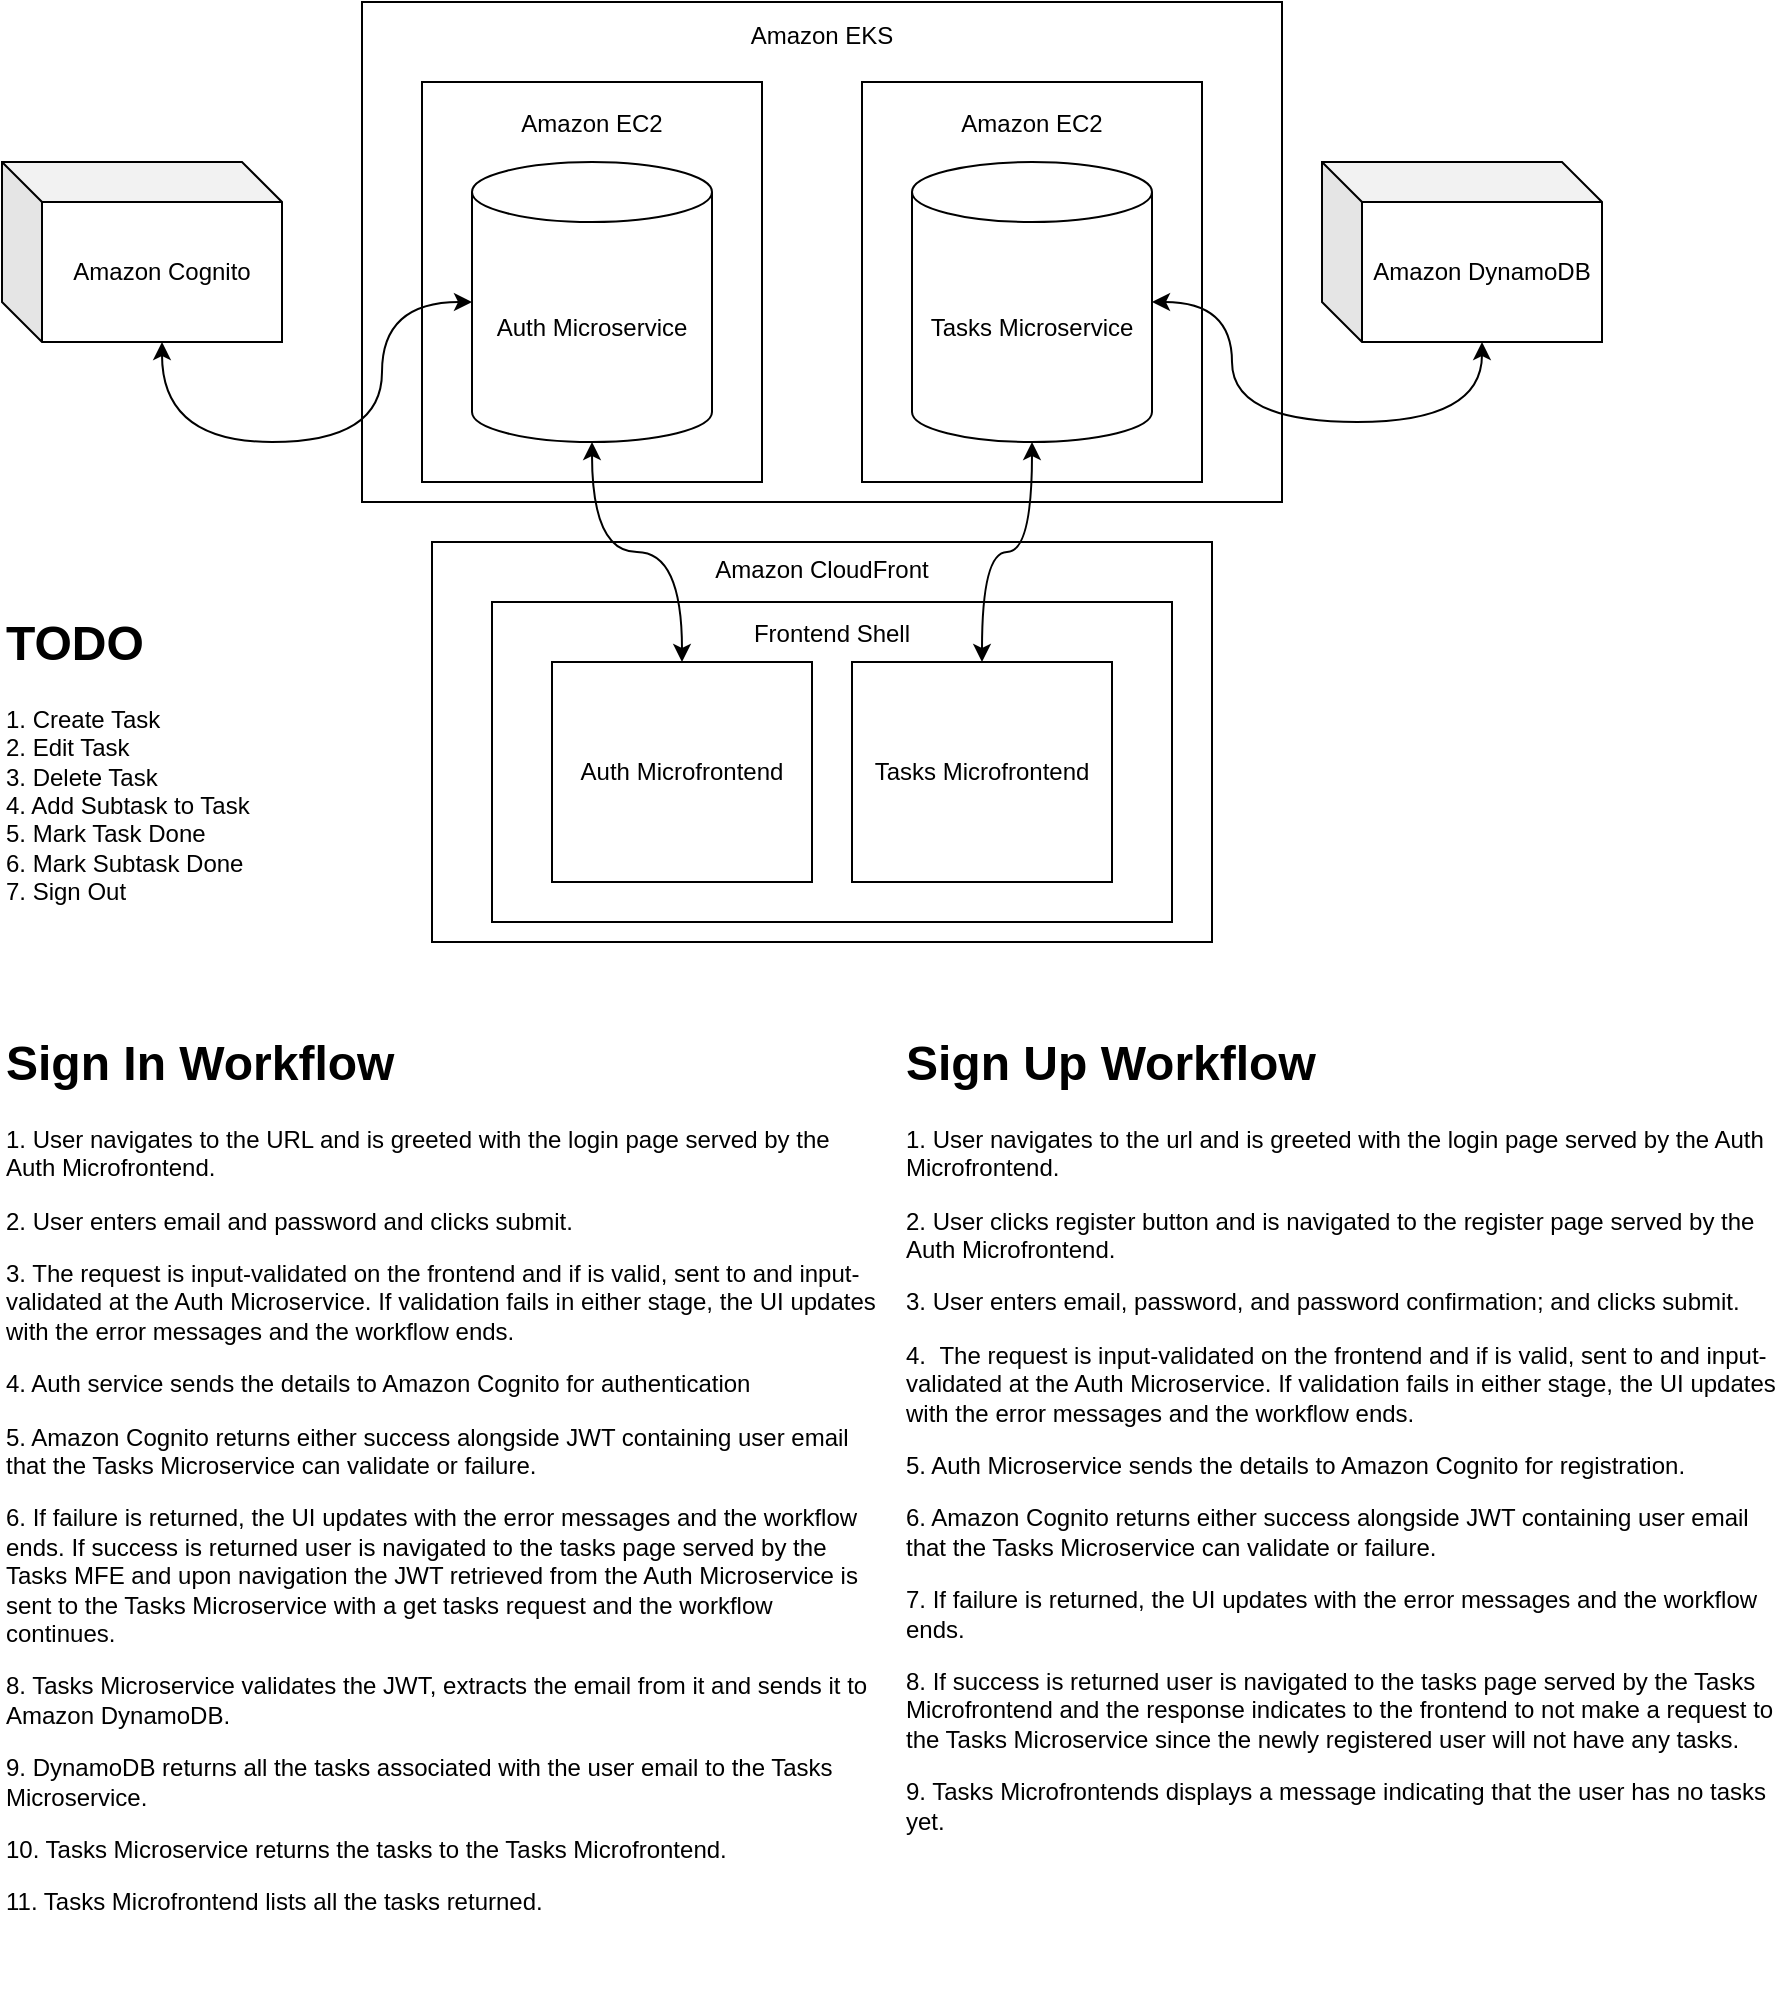 <mxfile version="27.0.9">
  <diagram name="Page-1" id="5lrgypXl--dZabmraqYd">
    <mxGraphModel dx="2888" dy="2012" grid="1" gridSize="10" guides="1" tooltips="1" connect="1" arrows="1" fold="1" page="1" pageScale="1" pageWidth="827" pageHeight="1169" math="0" shadow="0">
      <root>
        <mxCell id="0" />
        <mxCell id="1" parent="0" />
        <mxCell id="TE3JeXh7_A4Z1Bji4Hqj-10" value="Amazon EKS&lt;div&gt;&lt;br&gt;&lt;/div&gt;&lt;div&gt;&lt;br&gt;&lt;/div&gt;&lt;div&gt;&lt;br&gt;&lt;/div&gt;&lt;div&gt;&lt;br&gt;&lt;/div&gt;&lt;div&gt;&lt;br&gt;&lt;/div&gt;&lt;div&gt;&lt;br&gt;&lt;/div&gt;&lt;div&gt;&lt;br&gt;&lt;/div&gt;&lt;div&gt;&lt;br&gt;&lt;/div&gt;&lt;div&gt;&lt;br&gt;&lt;/div&gt;&lt;div&gt;&lt;br&gt;&lt;/div&gt;&lt;div&gt;&lt;br&gt;&lt;/div&gt;&lt;div&gt;&lt;br&gt;&lt;/div&gt;&lt;div&gt;&lt;br&gt;&lt;/div&gt;&lt;div&gt;&lt;br&gt;&lt;/div&gt;&lt;div&gt;&lt;br&gt;&lt;/div&gt;" style="rounded=0;whiteSpace=wrap;html=1;" parent="1" vertex="1">
          <mxGeometry x="-1000" y="-1120" width="460" height="250" as="geometry" />
        </mxCell>
        <mxCell id="TE3JeXh7_A4Z1Bji4Hqj-9" value="Amazon EC2&lt;div&gt;&lt;br&gt;&lt;/div&gt;&lt;div&gt;&lt;br&gt;&lt;/div&gt;&lt;div&gt;&lt;br&gt;&lt;/div&gt;&lt;div&gt;&lt;br&gt;&lt;/div&gt;&lt;div&gt;&lt;br&gt;&lt;/div&gt;&lt;div&gt;&lt;br&gt;&lt;/div&gt;&lt;div&gt;&lt;br&gt;&lt;/div&gt;&lt;div&gt;&lt;br&gt;&lt;/div&gt;&lt;div&gt;&lt;br&gt;&lt;/div&gt;&lt;div&gt;&lt;br&gt;&lt;/div&gt;&lt;div&gt;&lt;br&gt;&lt;/div&gt;" style="rounded=0;whiteSpace=wrap;html=1;" parent="1" vertex="1">
          <mxGeometry x="-750" y="-1080" width="170" height="200" as="geometry" />
        </mxCell>
        <mxCell id="TE3JeXh7_A4Z1Bji4Hqj-2" value="Amazon CloudFront&lt;div&gt;&lt;br&gt;&lt;/div&gt;&lt;div&gt;&lt;br&gt;&lt;/div&gt;&lt;div&gt;&lt;br&gt;&lt;/div&gt;&lt;div&gt;&lt;br&gt;&lt;/div&gt;&lt;div&gt;&lt;br&gt;&lt;/div&gt;&lt;div&gt;&lt;br&gt;&lt;/div&gt;&lt;div&gt;&lt;br&gt;&lt;/div&gt;&lt;div&gt;&lt;br&gt;&lt;/div&gt;&lt;div&gt;&lt;br&gt;&lt;/div&gt;&lt;div&gt;&lt;br&gt;&lt;/div&gt;&lt;div&gt;&lt;br&gt;&lt;/div&gt;&lt;div&gt;&lt;br&gt;&lt;/div&gt;" style="rounded=0;whiteSpace=wrap;html=1;" parent="1" vertex="1">
          <mxGeometry x="-965" y="-850" width="390" height="200" as="geometry" />
        </mxCell>
        <mxCell id="TE3JeXh7_A4Z1Bji4Hqj-1" value="Amazon EC2&lt;div&gt;&lt;br&gt;&lt;/div&gt;&lt;div&gt;&lt;br&gt;&lt;/div&gt;&lt;div&gt;&lt;br&gt;&lt;/div&gt;&lt;div&gt;&lt;br&gt;&lt;/div&gt;&lt;div&gt;&lt;br&gt;&lt;/div&gt;&lt;div&gt;&lt;br&gt;&lt;/div&gt;&lt;div&gt;&lt;br&gt;&lt;/div&gt;&lt;div&gt;&lt;br&gt;&lt;/div&gt;&lt;div&gt;&lt;br&gt;&lt;/div&gt;&lt;div&gt;&lt;br&gt;&lt;/div&gt;&lt;div&gt;&lt;br&gt;&lt;/div&gt;" style="rounded=0;whiteSpace=wrap;html=1;" parent="1" vertex="1">
          <mxGeometry x="-970" y="-1080" width="170" height="200" as="geometry" />
        </mxCell>
        <mxCell id="7RjIYqkzmJ3zHGpzatDi-1" value="Auth Microservice" style="shape=cylinder3;whiteSpace=wrap;html=1;boundedLbl=1;backgroundOutline=1;size=15;" parent="1" vertex="1">
          <mxGeometry x="-945" y="-1040" width="120" height="140" as="geometry" />
        </mxCell>
        <mxCell id="7RjIYqkzmJ3zHGpzatDi-4" value="Tasks Microservice" style="shape=cylinder3;whiteSpace=wrap;html=1;boundedLbl=1;backgroundOutline=1;size=15;" parent="1" vertex="1">
          <mxGeometry x="-725" y="-1040" width="120" height="140" as="geometry" />
        </mxCell>
        <mxCell id="7RjIYqkzmJ3zHGpzatDi-5" value="Frontend Shell&lt;div&gt;&lt;br&gt;&lt;/div&gt;&lt;div&gt;&lt;br&gt;&lt;/div&gt;&lt;div&gt;&lt;br&gt;&lt;/div&gt;&lt;div&gt;&lt;br&gt;&lt;/div&gt;&lt;div&gt;&lt;br&gt;&lt;/div&gt;&lt;div&gt;&lt;br&gt;&lt;/div&gt;&lt;div&gt;&lt;br&gt;&lt;/div&gt;&lt;div&gt;&lt;br&gt;&lt;/div&gt;&lt;div&gt;&lt;br&gt;&lt;/div&gt;" style="rounded=0;whiteSpace=wrap;html=1;" parent="1" vertex="1">
          <mxGeometry x="-935" y="-820" width="340" height="160" as="geometry" />
        </mxCell>
        <mxCell id="7RjIYqkzmJ3zHGpzatDi-6" value="Auth Microfrontend" style="rounded=0;whiteSpace=wrap;html=1;" parent="1" vertex="1">
          <mxGeometry x="-905" y="-790" width="130" height="110" as="geometry" />
        </mxCell>
        <mxCell id="7RjIYqkzmJ3zHGpzatDi-8" value="Tasks Microfrontend" style="rounded=0;whiteSpace=wrap;html=1;" parent="1" vertex="1">
          <mxGeometry x="-755" y="-790" width="130" height="110" as="geometry" />
        </mxCell>
        <mxCell id="7RjIYqkzmJ3zHGpzatDi-10" style="edgeStyle=orthogonalEdgeStyle;rounded=0;orthogonalLoop=1;jettySize=auto;html=1;entryX=0.5;entryY=1;entryDx=0;entryDy=0;entryPerimeter=0;curved=1;startArrow=classic;startFill=1;" parent="1" source="7RjIYqkzmJ3zHGpzatDi-6" target="7RjIYqkzmJ3zHGpzatDi-1" edge="1">
          <mxGeometry relative="1" as="geometry" />
        </mxCell>
        <mxCell id="7RjIYqkzmJ3zHGpzatDi-11" style="edgeStyle=orthogonalEdgeStyle;rounded=0;orthogonalLoop=1;jettySize=auto;html=1;exitX=0.5;exitY=0;exitDx=0;exitDy=0;entryX=0.5;entryY=1;entryDx=0;entryDy=0;entryPerimeter=0;startArrow=classic;startFill=1;curved=1;" parent="1" source="7RjIYqkzmJ3zHGpzatDi-8" target="7RjIYqkzmJ3zHGpzatDi-4" edge="1">
          <mxGeometry relative="1" as="geometry" />
        </mxCell>
        <mxCell id="7RjIYqkzmJ3zHGpzatDi-12" value="Amazon Cognito" style="shape=cube;whiteSpace=wrap;html=1;boundedLbl=1;backgroundOutline=1;darkOpacity=0.05;darkOpacity2=0.1;" parent="1" vertex="1">
          <mxGeometry x="-1180" y="-1040" width="140" height="90" as="geometry" />
        </mxCell>
        <mxCell id="7RjIYqkzmJ3zHGpzatDi-14" value="Amazon DynamoDB" style="shape=cube;whiteSpace=wrap;html=1;boundedLbl=1;backgroundOutline=1;darkOpacity=0.05;darkOpacity2=0.1;" parent="1" vertex="1">
          <mxGeometry x="-520" y="-1040" width="140" height="90" as="geometry" />
        </mxCell>
        <mxCell id="7RjIYqkzmJ3zHGpzatDi-17" value="&lt;h1 style=&quot;margin-top: 0px;&quot;&gt;Sign In Workflow&lt;/h1&gt;&lt;p&gt;1. User navigates to the URL and is greeted with the login page served by the Auth Microfrontend.&lt;/p&gt;&lt;p&gt;2. User enters email and password and clicks submit.&lt;/p&gt;&lt;p&gt;3. The request is input-validated on the frontend and if is valid, sent to and input-validated at the Auth Microservice. If validation fails in either stage, the UI updates with the error messages and the workflow ends.&lt;/p&gt;&lt;p&gt;4. Auth service sends the details to Amazon Cognito for authentication&lt;/p&gt;&lt;p&gt;5. Amazon Cognito returns either success alongside JWT containing user email that the Tasks Microservice can validate or failure.&lt;/p&gt;&lt;p&gt;6. If failure is returned, the UI updates with the error messages and the workflow ends.&lt;span style=&quot;background-color: transparent; color: light-dark(rgb(0, 0, 0), rgb(255, 255, 255));&quot;&gt;&amp;nbsp;&lt;/span&gt;&lt;span style=&quot;background-color: transparent; color: light-dark(rgb(0, 0, 0), rgb(255, 255, 255));&quot;&gt;If success is returned user is navigated to the tasks page served by the Tasks MFE and upon navigation the JWT retrieved from the Auth Microservice is sent to the Tasks Microservice with a get tasks request and the workflow continues.&lt;/span&gt;&lt;/p&gt;&lt;p&gt;8. Tasks Microservice validates the JWT, extracts the email from it and sends it to Amazon DynamoDB.&lt;/p&gt;&lt;p&gt;9. DynamoDB returns all the tasks associated with the user email to the Tasks Microservice.&lt;/p&gt;&lt;p&gt;10. Tasks Microservice returns the tasks to the Tasks Microfrontend.&lt;/p&gt;&lt;p&gt;11. Tasks Microfrontend lists all the tasks returned.&lt;/p&gt;&lt;p&gt;&lt;br&gt;&lt;/p&gt;&lt;p&gt;&lt;br&gt;&lt;/p&gt;&lt;p&gt;&lt;br&gt;&lt;/p&gt;" style="text;html=1;whiteSpace=wrap;overflow=hidden;rounded=0;" parent="1" vertex="1">
          <mxGeometry x="-1180" y="-610" width="440" height="470" as="geometry" />
        </mxCell>
        <mxCell id="7RjIYqkzmJ3zHGpzatDi-18" value="&lt;h1 style=&quot;margin-top: 0px;&quot;&gt;Sign Up Workflow&lt;/h1&gt;&lt;p&gt;1. User navigates to the url and is greeted with the login page served by the Auth Microfrontend.&lt;/p&gt;&lt;p&gt;2. User clicks register button and is navigated to the register page served by the Auth Microfrontend.&lt;/p&gt;&lt;p&gt;3. User enters email, password, and password confirmation; and clicks submit.&lt;/p&gt;&lt;p&gt;4.&amp;nbsp;&lt;span style=&quot;background-color: transparent; color: light-dark(rgb(0, 0, 0), rgb(255, 255, 255));&quot;&gt;&amp;nbsp;&lt;/span&gt;&lt;span style=&quot;background-color: transparent; color: light-dark(rgb(0, 0, 0), rgb(255, 255, 255));&quot;&gt;The request is input-validated on the frontend and if is valid, sent to and input-validated at the Auth Microservice. If validation fails in either stage, the UI updates with the error messages and the workflow ends.&lt;/span&gt;&lt;/p&gt;&lt;p&gt;5. Auth Microservice sends the details to Amazon Cognito for registration.&lt;/p&gt;&lt;p&gt;6. Amazon Cognito returns either success alongside JWT containing user email that the Tasks Microservice can validate or failure.&lt;/p&gt;&lt;p&gt;7. If failure is returned, the UI updates with the error messages and the workflow ends.&lt;/p&gt;&lt;p&gt;8. If success is returned user is navigated to the tasks page served by the Tasks Microfrontend and the response indicates to the frontend to not make a request to the Tasks Microservice since the newly registered user will not have any tasks.&lt;/p&gt;&lt;p&gt;9. Tasks Microfrontends displays a message indicating that the user has no tasks yet.&lt;/p&gt;&lt;p&gt;&lt;br&gt;&lt;/p&gt;&lt;p&gt;&lt;br&gt;&lt;/p&gt;&lt;p&gt;&lt;br&gt;&lt;/p&gt;" style="text;html=1;whiteSpace=wrap;overflow=hidden;rounded=0;" parent="1" vertex="1">
          <mxGeometry x="-730" y="-610" width="440" height="490" as="geometry" />
        </mxCell>
        <mxCell id="7RjIYqkzmJ3zHGpzatDi-19" value="&lt;h1 style=&quot;margin-top: 0px;&quot;&gt;TODO&lt;/h1&gt;&lt;div&gt;1. Create Task&lt;/div&gt;&lt;div&gt;2. Edit Task&lt;/div&gt;&lt;div&gt;3. Delete Task&lt;/div&gt;&lt;div&gt;4. Add Subtask to Task&lt;/div&gt;&lt;div&gt;5. Mark Task Done&lt;/div&gt;&lt;div&gt;6. Mark Subtask Done&lt;/div&gt;&lt;div&gt;7. Sign Out&lt;/div&gt;" style="text;html=1;whiteSpace=wrap;overflow=hidden;rounded=0;" parent="1" vertex="1">
          <mxGeometry x="-1180" y="-820" width="170" height="220" as="geometry" />
        </mxCell>
        <mxCell id="TE3JeXh7_A4Z1Bji4Hqj-6" style="edgeStyle=orthogonalEdgeStyle;rounded=0;orthogonalLoop=1;jettySize=auto;html=1;entryX=0;entryY=0;entryDx=80;entryDy=90;entryPerimeter=0;curved=1;startArrow=classic;startFill=1;" parent="1" source="7RjIYqkzmJ3zHGpzatDi-4" target="7RjIYqkzmJ3zHGpzatDi-14" edge="1">
          <mxGeometry relative="1" as="geometry">
            <Array as="points">
              <mxPoint x="-565" y="-970" />
              <mxPoint x="-565" y="-910" />
              <mxPoint x="-440" y="-910" />
            </Array>
          </mxGeometry>
        </mxCell>
        <mxCell id="TE3JeXh7_A4Z1Bji4Hqj-8" style="edgeStyle=orthogonalEdgeStyle;rounded=0;orthogonalLoop=1;jettySize=auto;html=1;entryX=0;entryY=0.5;entryDx=0;entryDy=0;entryPerimeter=0;exitX=0;exitY=0;exitDx=80;exitDy=90;exitPerimeter=0;curved=1;startArrow=classic;startFill=1;" parent="1" source="7RjIYqkzmJ3zHGpzatDi-12" target="7RjIYqkzmJ3zHGpzatDi-1" edge="1">
          <mxGeometry relative="1" as="geometry">
            <Array as="points">
              <mxPoint x="-1100" y="-900" />
              <mxPoint x="-990" y="-900" />
              <mxPoint x="-990" y="-970" />
            </Array>
          </mxGeometry>
        </mxCell>
      </root>
    </mxGraphModel>
  </diagram>
</mxfile>
